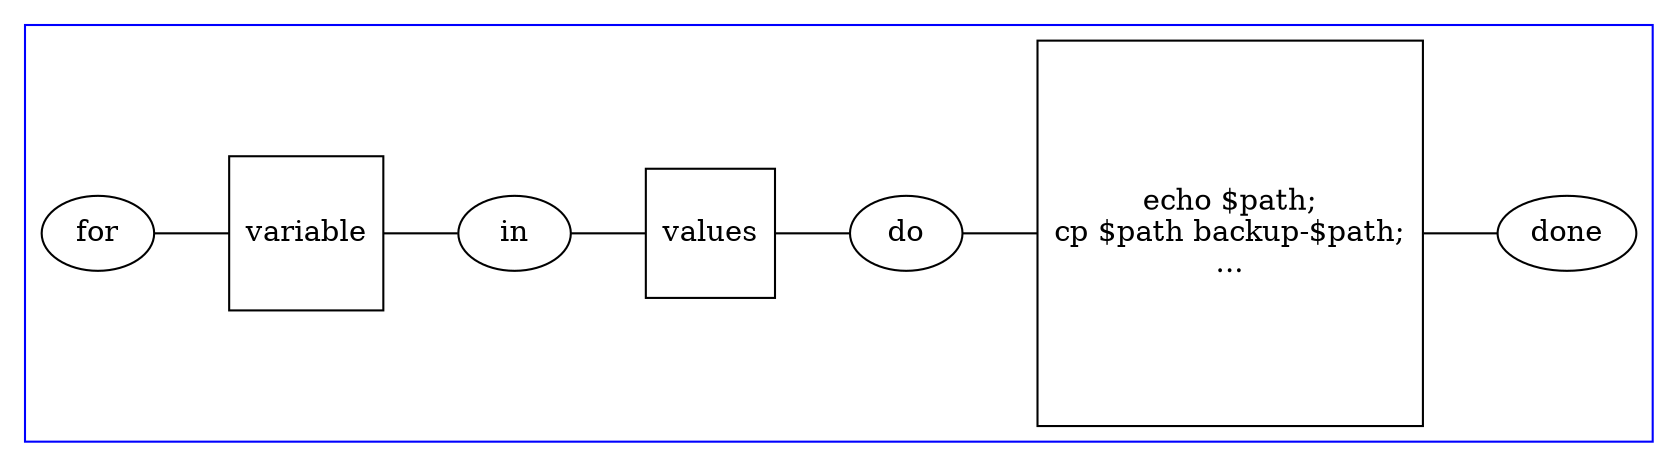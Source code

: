 graph G {
  rankdir=LR;
  subgraph cluster_0 {
    color=blue;
    for -- variable -- in -- values -- do -- body -- done;
    variable [shape=square];
    values [shape=square];
    body [shape=square, label="echo $path;\ncp $path backup-$path;\n..."];
  }
}